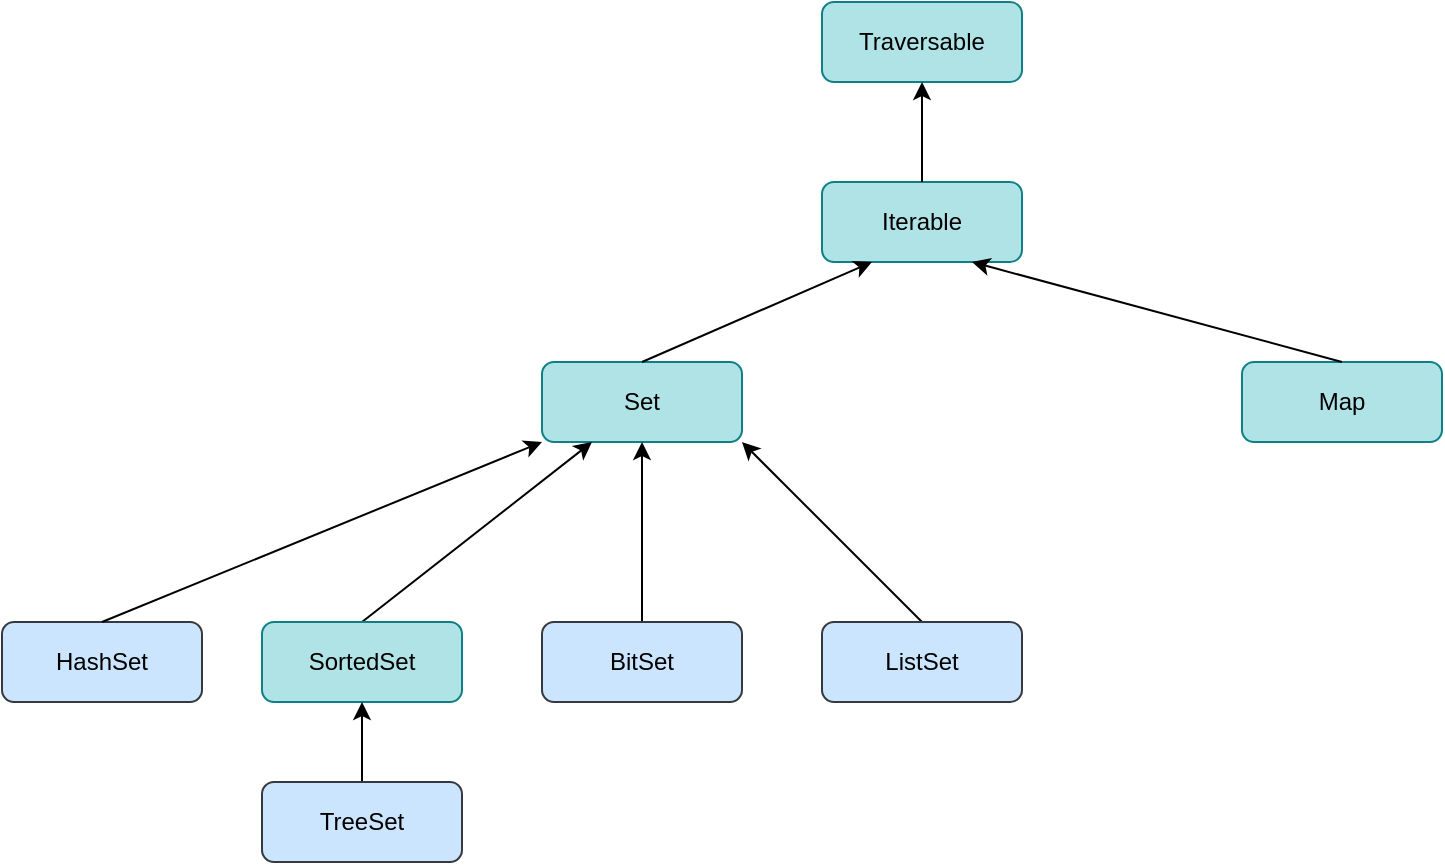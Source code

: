 <mxfile version="13.5.8" type="github">
  <diagram id="dIeRqTnYgTdCvDoaljGo" name="Page-1">
    <mxGraphModel dx="2889" dy="1071" grid="1" gridSize="10" guides="1" tooltips="1" connect="1" arrows="1" fold="1" page="1" pageScale="1" pageWidth="827" pageHeight="1169" math="0" shadow="0">
      <root>
        <mxCell id="0" />
        <mxCell id="1" parent="0" />
        <mxCell id="f9WCQwCpSXEHhuQbLXbA-1" value="Traversable" style="rounded=1;whiteSpace=wrap;html=1;fillColor=#b0e3e6;strokeColor=#0e8088;" vertex="1" parent="1">
          <mxGeometry x="320" y="140" width="100" height="40" as="geometry" />
        </mxCell>
        <mxCell id="f9WCQwCpSXEHhuQbLXbA-2" value="Iterable" style="rounded=1;whiteSpace=wrap;html=1;fillColor=#b0e3e6;strokeColor=#0e8088;" vertex="1" parent="1">
          <mxGeometry x="320" y="230" width="100" height="40" as="geometry" />
        </mxCell>
        <mxCell id="f9WCQwCpSXEHhuQbLXbA-3" value="Set" style="rounded=1;whiteSpace=wrap;html=1;fillColor=#b0e3e6;strokeColor=#0e8088;" vertex="1" parent="1">
          <mxGeometry x="180" y="320" width="100" height="40" as="geometry" />
        </mxCell>
        <mxCell id="f9WCQwCpSXEHhuQbLXbA-4" value="Map" style="rounded=1;whiteSpace=wrap;html=1;fillColor=#b0e3e6;strokeColor=#0e8088;" vertex="1" parent="1">
          <mxGeometry x="530" y="320" width="100" height="40" as="geometry" />
        </mxCell>
        <mxCell id="f9WCQwCpSXEHhuQbLXbA-5" value="" style="endArrow=classic;html=1;entryX=0.25;entryY=1;entryDx=0;entryDy=0;exitX=0.5;exitY=0;exitDx=0;exitDy=0;" edge="1" parent="1" source="f9WCQwCpSXEHhuQbLXbA-3" target="f9WCQwCpSXEHhuQbLXbA-2">
          <mxGeometry width="50" height="50" relative="1" as="geometry">
            <mxPoint x="390" y="570" as="sourcePoint" />
            <mxPoint x="440" y="520" as="targetPoint" />
          </mxGeometry>
        </mxCell>
        <mxCell id="f9WCQwCpSXEHhuQbLXbA-6" value="" style="endArrow=classic;html=1;entryX=0.75;entryY=1;entryDx=0;entryDy=0;exitX=0.5;exitY=0;exitDx=0;exitDy=0;" edge="1" parent="1" source="f9WCQwCpSXEHhuQbLXbA-4" target="f9WCQwCpSXEHhuQbLXbA-2">
          <mxGeometry width="50" height="50" relative="1" as="geometry">
            <mxPoint x="240" y="330" as="sourcePoint" />
            <mxPoint x="355" y="280" as="targetPoint" />
          </mxGeometry>
        </mxCell>
        <mxCell id="f9WCQwCpSXEHhuQbLXbA-7" value="" style="endArrow=classic;html=1;entryX=0.5;entryY=1;entryDx=0;entryDy=0;exitX=0.5;exitY=0;exitDx=0;exitDy=0;" edge="1" parent="1" source="f9WCQwCpSXEHhuQbLXbA-2" target="f9WCQwCpSXEHhuQbLXbA-1">
          <mxGeometry width="50" height="50" relative="1" as="geometry">
            <mxPoint x="370" y="240" as="sourcePoint" />
            <mxPoint x="440" y="520" as="targetPoint" />
          </mxGeometry>
        </mxCell>
        <mxCell id="f9WCQwCpSXEHhuQbLXbA-9" value="HashSet" style="rounded=1;whiteSpace=wrap;html=1;fillColor=#cce5ff;strokeColor=#36393d;" vertex="1" parent="1">
          <mxGeometry x="-90" y="450" width="100" height="40" as="geometry" />
        </mxCell>
        <mxCell id="f9WCQwCpSXEHhuQbLXbA-14" style="rounded=0;orthogonalLoop=1;jettySize=auto;html=1;exitX=0.5;exitY=0;exitDx=0;exitDy=0;entryX=0.25;entryY=1;entryDx=0;entryDy=0;" edge="1" parent="1" source="f9WCQwCpSXEHhuQbLXbA-10" target="f9WCQwCpSXEHhuQbLXbA-3">
          <mxGeometry relative="1" as="geometry" />
        </mxCell>
        <mxCell id="f9WCQwCpSXEHhuQbLXbA-10" value="SortedSet" style="rounded=1;whiteSpace=wrap;html=1;fillColor=#b0e3e6;strokeColor=#0e8088;" vertex="1" parent="1">
          <mxGeometry x="40" y="450" width="100" height="40" as="geometry" />
        </mxCell>
        <mxCell id="f9WCQwCpSXEHhuQbLXbA-15" style="edgeStyle=none;rounded=0;orthogonalLoop=1;jettySize=auto;html=1;exitX=0.5;exitY=0;exitDx=0;exitDy=0;entryX=0.5;entryY=1;entryDx=0;entryDy=0;" edge="1" parent="1" source="f9WCQwCpSXEHhuQbLXbA-11" target="f9WCQwCpSXEHhuQbLXbA-3">
          <mxGeometry relative="1" as="geometry">
            <mxPoint x="230" y="360" as="targetPoint" />
          </mxGeometry>
        </mxCell>
        <mxCell id="f9WCQwCpSXEHhuQbLXbA-11" value="BitSet" style="rounded=1;whiteSpace=wrap;html=1;fillColor=#cce5ff;strokeColor=#36393d;" vertex="1" parent="1">
          <mxGeometry x="180" y="450" width="100" height="40" as="geometry" />
        </mxCell>
        <mxCell id="f9WCQwCpSXEHhuQbLXbA-16" style="edgeStyle=none;rounded=0;orthogonalLoop=1;jettySize=auto;html=1;exitX=0.5;exitY=0;exitDx=0;exitDy=0;entryX=1;entryY=1;entryDx=0;entryDy=0;" edge="1" parent="1" source="f9WCQwCpSXEHhuQbLXbA-12" target="f9WCQwCpSXEHhuQbLXbA-3">
          <mxGeometry relative="1" as="geometry" />
        </mxCell>
        <mxCell id="f9WCQwCpSXEHhuQbLXbA-12" value="ListSet" style="rounded=1;whiteSpace=wrap;html=1;fillColor=#cce5ff;strokeColor=#36393d;" vertex="1" parent="1">
          <mxGeometry x="320" y="450" width="100" height="40" as="geometry" />
        </mxCell>
        <mxCell id="f9WCQwCpSXEHhuQbLXbA-13" value="" style="endArrow=classic;html=1;entryX=0;entryY=1;entryDx=0;entryDy=0;exitX=0.5;exitY=0;exitDx=0;exitDy=0;" edge="1" parent="1" source="f9WCQwCpSXEHhuQbLXbA-9" target="f9WCQwCpSXEHhuQbLXbA-3">
          <mxGeometry width="50" height="50" relative="1" as="geometry">
            <mxPoint x="-60" y="420" as="sourcePoint" />
            <mxPoint x="-10" y="370" as="targetPoint" />
          </mxGeometry>
        </mxCell>
        <mxCell id="f9WCQwCpSXEHhuQbLXbA-18" style="edgeStyle=none;rounded=0;orthogonalLoop=1;jettySize=auto;html=1;exitX=0.5;exitY=0;exitDx=0;exitDy=0;entryX=0.5;entryY=1;entryDx=0;entryDy=0;" edge="1" parent="1" source="f9WCQwCpSXEHhuQbLXbA-17" target="f9WCQwCpSXEHhuQbLXbA-10">
          <mxGeometry relative="1" as="geometry" />
        </mxCell>
        <mxCell id="f9WCQwCpSXEHhuQbLXbA-17" value="TreeSet" style="rounded=1;whiteSpace=wrap;html=1;fillColor=#cce5ff;strokeColor=#36393d;" vertex="1" parent="1">
          <mxGeometry x="40" y="530" width="100" height="40" as="geometry" />
        </mxCell>
      </root>
    </mxGraphModel>
  </diagram>
</mxfile>
